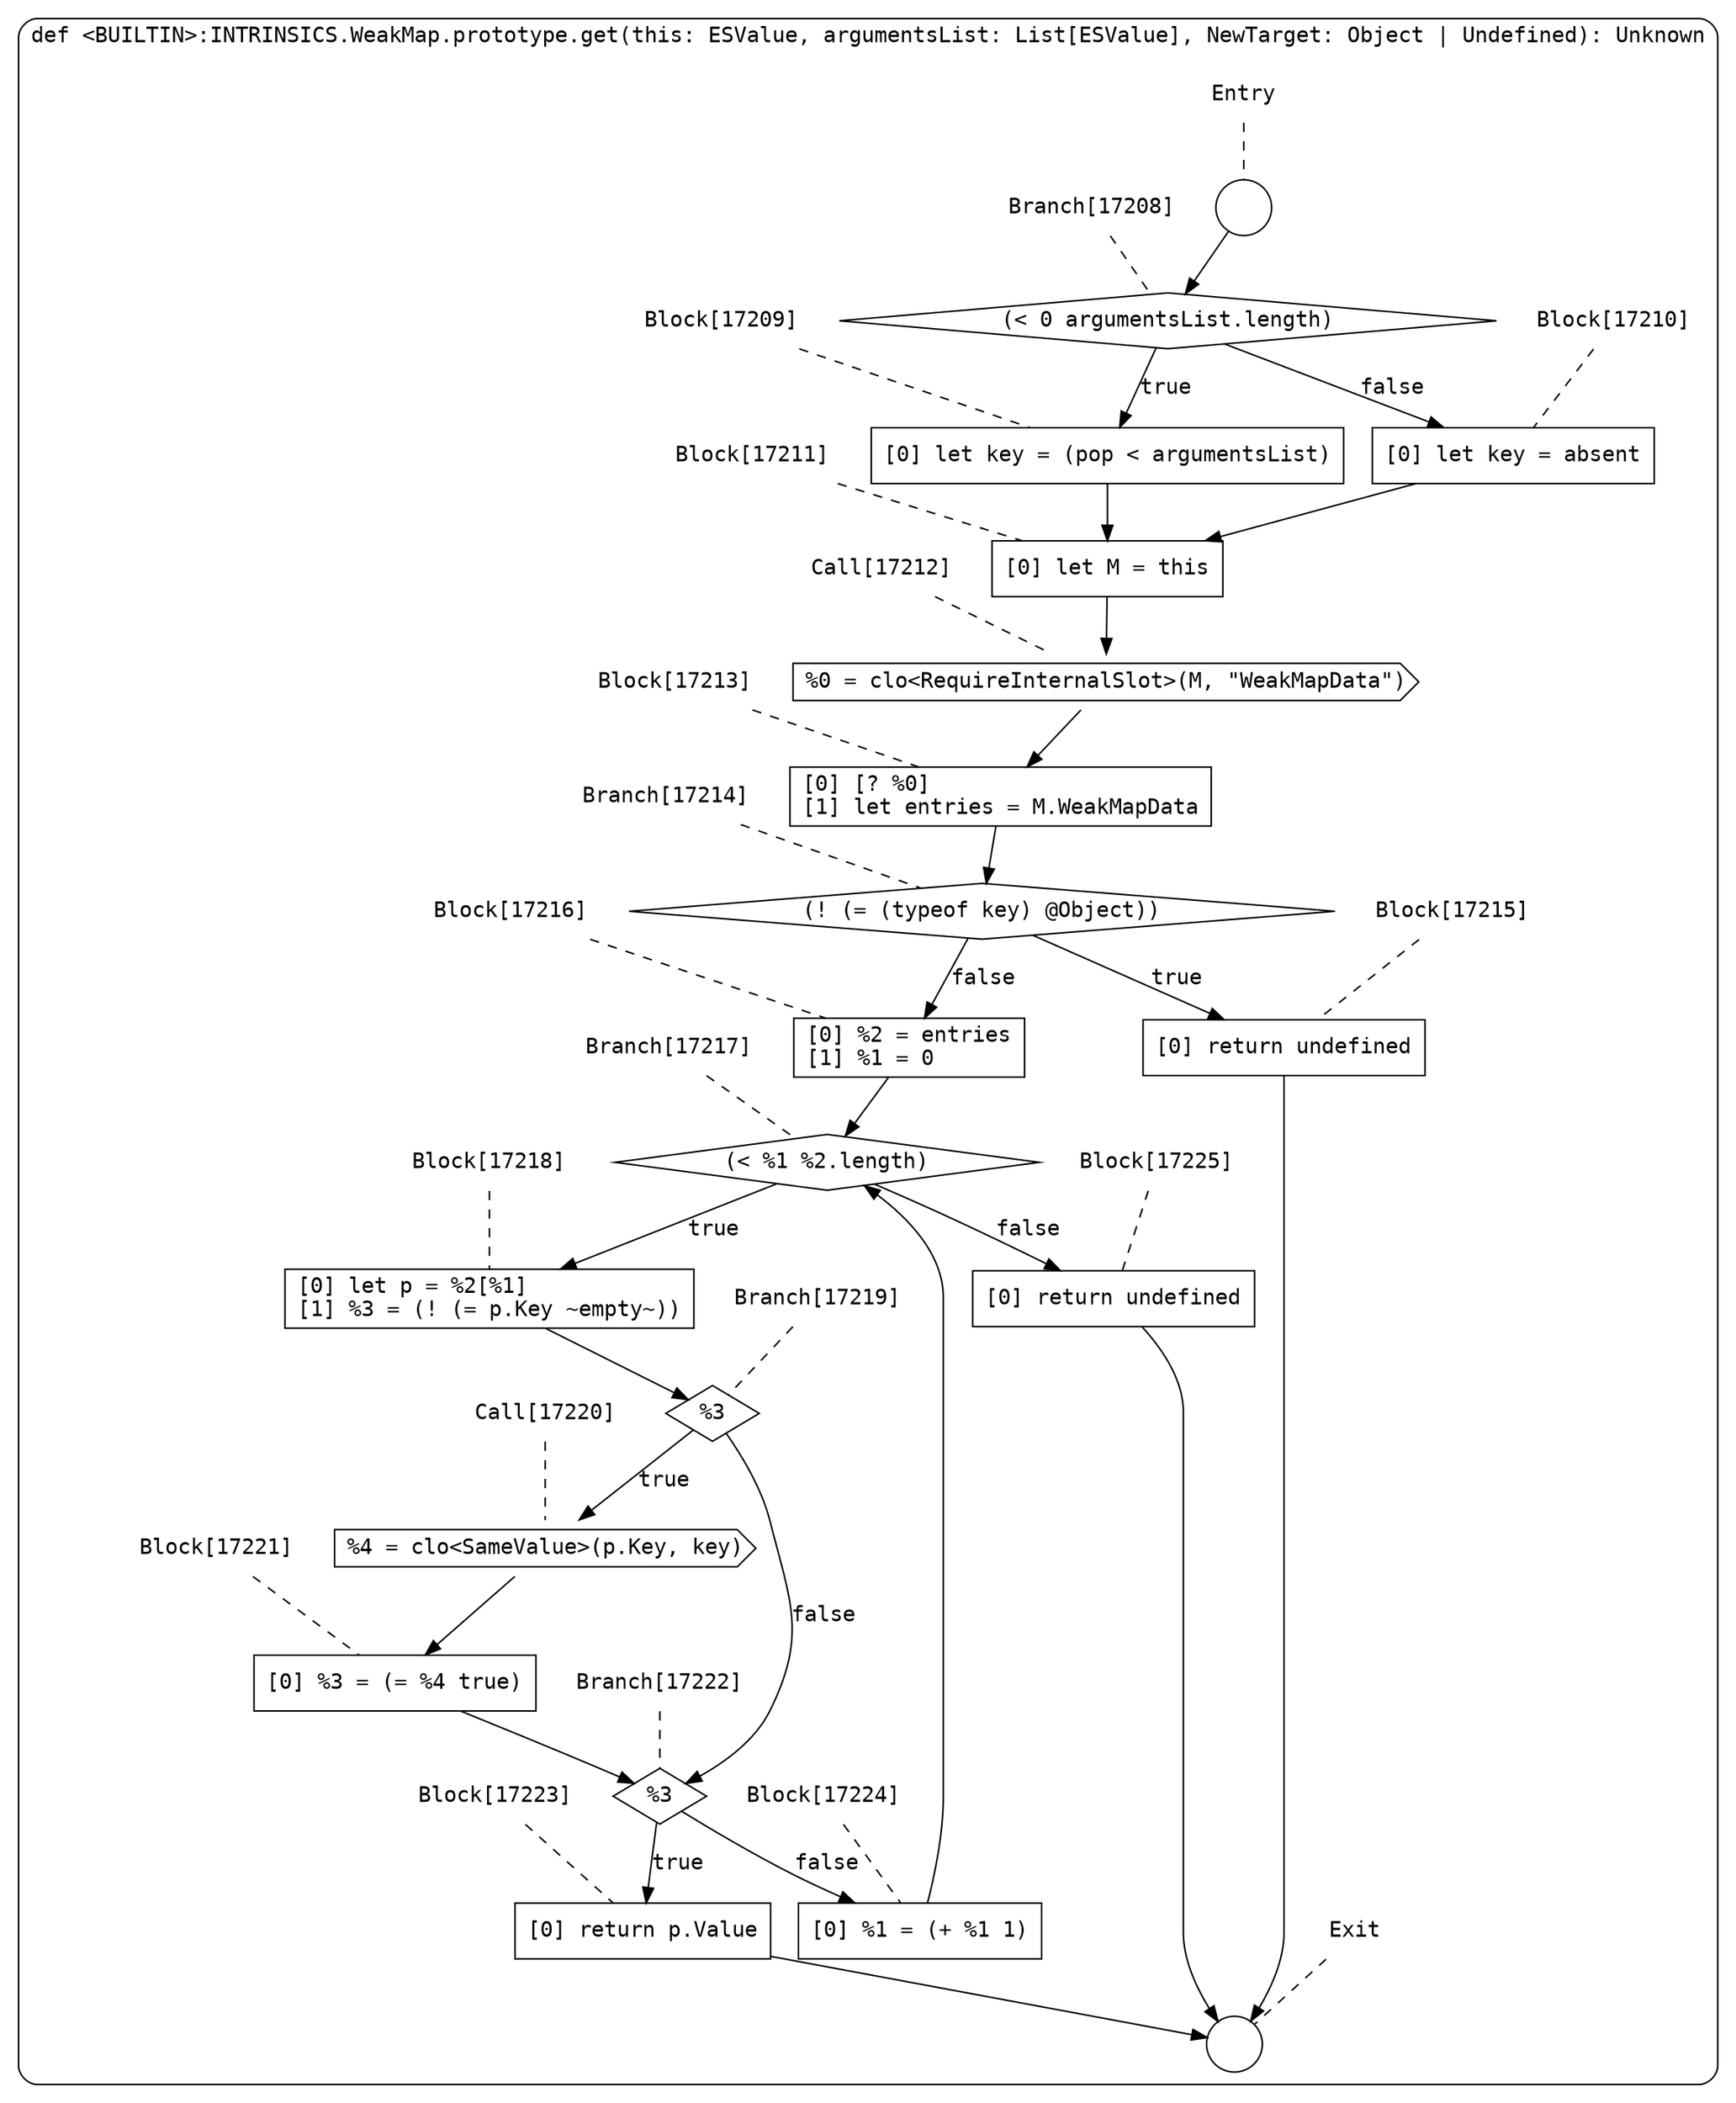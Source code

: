 digraph {
  graph [fontname = "Consolas"]
  node [fontname = "Consolas"]
  edge [fontname = "Consolas"]
  subgraph cluster2463 {
    label = "def <BUILTIN>:INTRINSICS.WeakMap.prototype.get(this: ESValue, argumentsList: List[ESValue], NewTarget: Object | Undefined): Unknown"
    style = rounded
    cluster2463_entry_name [shape=none, label=<<font color="black">Entry</font>>]
    cluster2463_entry_name -> cluster2463_entry [arrowhead=none, color="black", style=dashed]
    cluster2463_entry [shape=circle label=" " color="black" fillcolor="white" style=filled]
    cluster2463_entry -> node17208 [color="black"]
    cluster2463_exit_name [shape=none, label=<<font color="black">Exit</font>>]
    cluster2463_exit_name -> cluster2463_exit [arrowhead=none, color="black", style=dashed]
    cluster2463_exit [shape=circle label=" " color="black" fillcolor="white" style=filled]
    node17208_name [shape=none, label=<<font color="black">Branch[17208]</font>>]
    node17208_name -> node17208 [arrowhead=none, color="black", style=dashed]
    node17208 [shape=diamond, label=<<font color="black">(&lt; 0 argumentsList.length)</font>> color="black" fillcolor="white", style=filled]
    node17208 -> node17209 [label=<<font color="black">true</font>> color="black"]
    node17208 -> node17210 [label=<<font color="black">false</font>> color="black"]
    node17209_name [shape=none, label=<<font color="black">Block[17209]</font>>]
    node17209_name -> node17209 [arrowhead=none, color="black", style=dashed]
    node17209 [shape=box, label=<<font color="black">[0] let key = (pop &lt; argumentsList)<BR ALIGN="LEFT"/></font>> color="black" fillcolor="white", style=filled]
    node17209 -> node17211 [color="black"]
    node17210_name [shape=none, label=<<font color="black">Block[17210]</font>>]
    node17210_name -> node17210 [arrowhead=none, color="black", style=dashed]
    node17210 [shape=box, label=<<font color="black">[0] let key = absent<BR ALIGN="LEFT"/></font>> color="black" fillcolor="white", style=filled]
    node17210 -> node17211 [color="black"]
    node17211_name [shape=none, label=<<font color="black">Block[17211]</font>>]
    node17211_name -> node17211 [arrowhead=none, color="black", style=dashed]
    node17211 [shape=box, label=<<font color="black">[0] let M = this<BR ALIGN="LEFT"/></font>> color="black" fillcolor="white", style=filled]
    node17211 -> node17212 [color="black"]
    node17212_name [shape=none, label=<<font color="black">Call[17212]</font>>]
    node17212_name -> node17212 [arrowhead=none, color="black", style=dashed]
    node17212 [shape=cds, label=<<font color="black">%0 = clo&lt;RequireInternalSlot&gt;(M, &quot;WeakMapData&quot;)</font>> color="black" fillcolor="white", style=filled]
    node17212 -> node17213 [color="black"]
    node17213_name [shape=none, label=<<font color="black">Block[17213]</font>>]
    node17213_name -> node17213 [arrowhead=none, color="black", style=dashed]
    node17213 [shape=box, label=<<font color="black">[0] [? %0]<BR ALIGN="LEFT"/>[1] let entries = M.WeakMapData<BR ALIGN="LEFT"/></font>> color="black" fillcolor="white", style=filled]
    node17213 -> node17214 [color="black"]
    node17214_name [shape=none, label=<<font color="black">Branch[17214]</font>>]
    node17214_name -> node17214 [arrowhead=none, color="black", style=dashed]
    node17214 [shape=diamond, label=<<font color="black">(! (= (typeof key) @Object))</font>> color="black" fillcolor="white", style=filled]
    node17214 -> node17215 [label=<<font color="black">true</font>> color="black"]
    node17214 -> node17216 [label=<<font color="black">false</font>> color="black"]
    node17215_name [shape=none, label=<<font color="black">Block[17215]</font>>]
    node17215_name -> node17215 [arrowhead=none, color="black", style=dashed]
    node17215 [shape=box, label=<<font color="black">[0] return undefined<BR ALIGN="LEFT"/></font>> color="black" fillcolor="white", style=filled]
    node17215 -> cluster2463_exit [color="black"]
    node17216_name [shape=none, label=<<font color="black">Block[17216]</font>>]
    node17216_name -> node17216 [arrowhead=none, color="black", style=dashed]
    node17216 [shape=box, label=<<font color="black">[0] %2 = entries<BR ALIGN="LEFT"/>[1] %1 = 0<BR ALIGN="LEFT"/></font>> color="black" fillcolor="white", style=filled]
    node17216 -> node17217 [color="black"]
    node17217_name [shape=none, label=<<font color="black">Branch[17217]</font>>]
    node17217_name -> node17217 [arrowhead=none, color="black", style=dashed]
    node17217 [shape=diamond, label=<<font color="black">(&lt; %1 %2.length)</font>> color="black" fillcolor="white", style=filled]
    node17217 -> node17218 [label=<<font color="black">true</font>> color="black"]
    node17217 -> node17225 [label=<<font color="black">false</font>> color="black"]
    node17218_name [shape=none, label=<<font color="black">Block[17218]</font>>]
    node17218_name -> node17218 [arrowhead=none, color="black", style=dashed]
    node17218 [shape=box, label=<<font color="black">[0] let p = %2[%1]<BR ALIGN="LEFT"/>[1] %3 = (! (= p.Key ~empty~))<BR ALIGN="LEFT"/></font>> color="black" fillcolor="white", style=filled]
    node17218 -> node17219 [color="black"]
    node17225_name [shape=none, label=<<font color="black">Block[17225]</font>>]
    node17225_name -> node17225 [arrowhead=none, color="black", style=dashed]
    node17225 [shape=box, label=<<font color="black">[0] return undefined<BR ALIGN="LEFT"/></font>> color="black" fillcolor="white", style=filled]
    node17225 -> cluster2463_exit [color="black"]
    node17219_name [shape=none, label=<<font color="black">Branch[17219]</font>>]
    node17219_name -> node17219 [arrowhead=none, color="black", style=dashed]
    node17219 [shape=diamond, label=<<font color="black">%3</font>> color="black" fillcolor="white", style=filled]
    node17219 -> node17220 [label=<<font color="black">true</font>> color="black"]
    node17219 -> node17222 [label=<<font color="black">false</font>> color="black"]
    node17220_name [shape=none, label=<<font color="black">Call[17220]</font>>]
    node17220_name -> node17220 [arrowhead=none, color="black", style=dashed]
    node17220 [shape=cds, label=<<font color="black">%4 = clo&lt;SameValue&gt;(p.Key, key)</font>> color="black" fillcolor="white", style=filled]
    node17220 -> node17221 [color="black"]
    node17222_name [shape=none, label=<<font color="black">Branch[17222]</font>>]
    node17222_name -> node17222 [arrowhead=none, color="black", style=dashed]
    node17222 [shape=diamond, label=<<font color="black">%3</font>> color="black" fillcolor="white", style=filled]
    node17222 -> node17223 [label=<<font color="black">true</font>> color="black"]
    node17222 -> node17224 [label=<<font color="black">false</font>> color="black"]
    node17221_name [shape=none, label=<<font color="black">Block[17221]</font>>]
    node17221_name -> node17221 [arrowhead=none, color="black", style=dashed]
    node17221 [shape=box, label=<<font color="black">[0] %3 = (= %4 true)<BR ALIGN="LEFT"/></font>> color="black" fillcolor="white", style=filled]
    node17221 -> node17222 [color="black"]
    node17223_name [shape=none, label=<<font color="black">Block[17223]</font>>]
    node17223_name -> node17223 [arrowhead=none, color="black", style=dashed]
    node17223 [shape=box, label=<<font color="black">[0] return p.Value<BR ALIGN="LEFT"/></font>> color="black" fillcolor="white", style=filled]
    node17223 -> cluster2463_exit [color="black"]
    node17224_name [shape=none, label=<<font color="black">Block[17224]</font>>]
    node17224_name -> node17224 [arrowhead=none, color="black", style=dashed]
    node17224 [shape=box, label=<<font color="black">[0] %1 = (+ %1 1)<BR ALIGN="LEFT"/></font>> color="black" fillcolor="white", style=filled]
    node17224 -> node17217 [color="black"]
  }
}